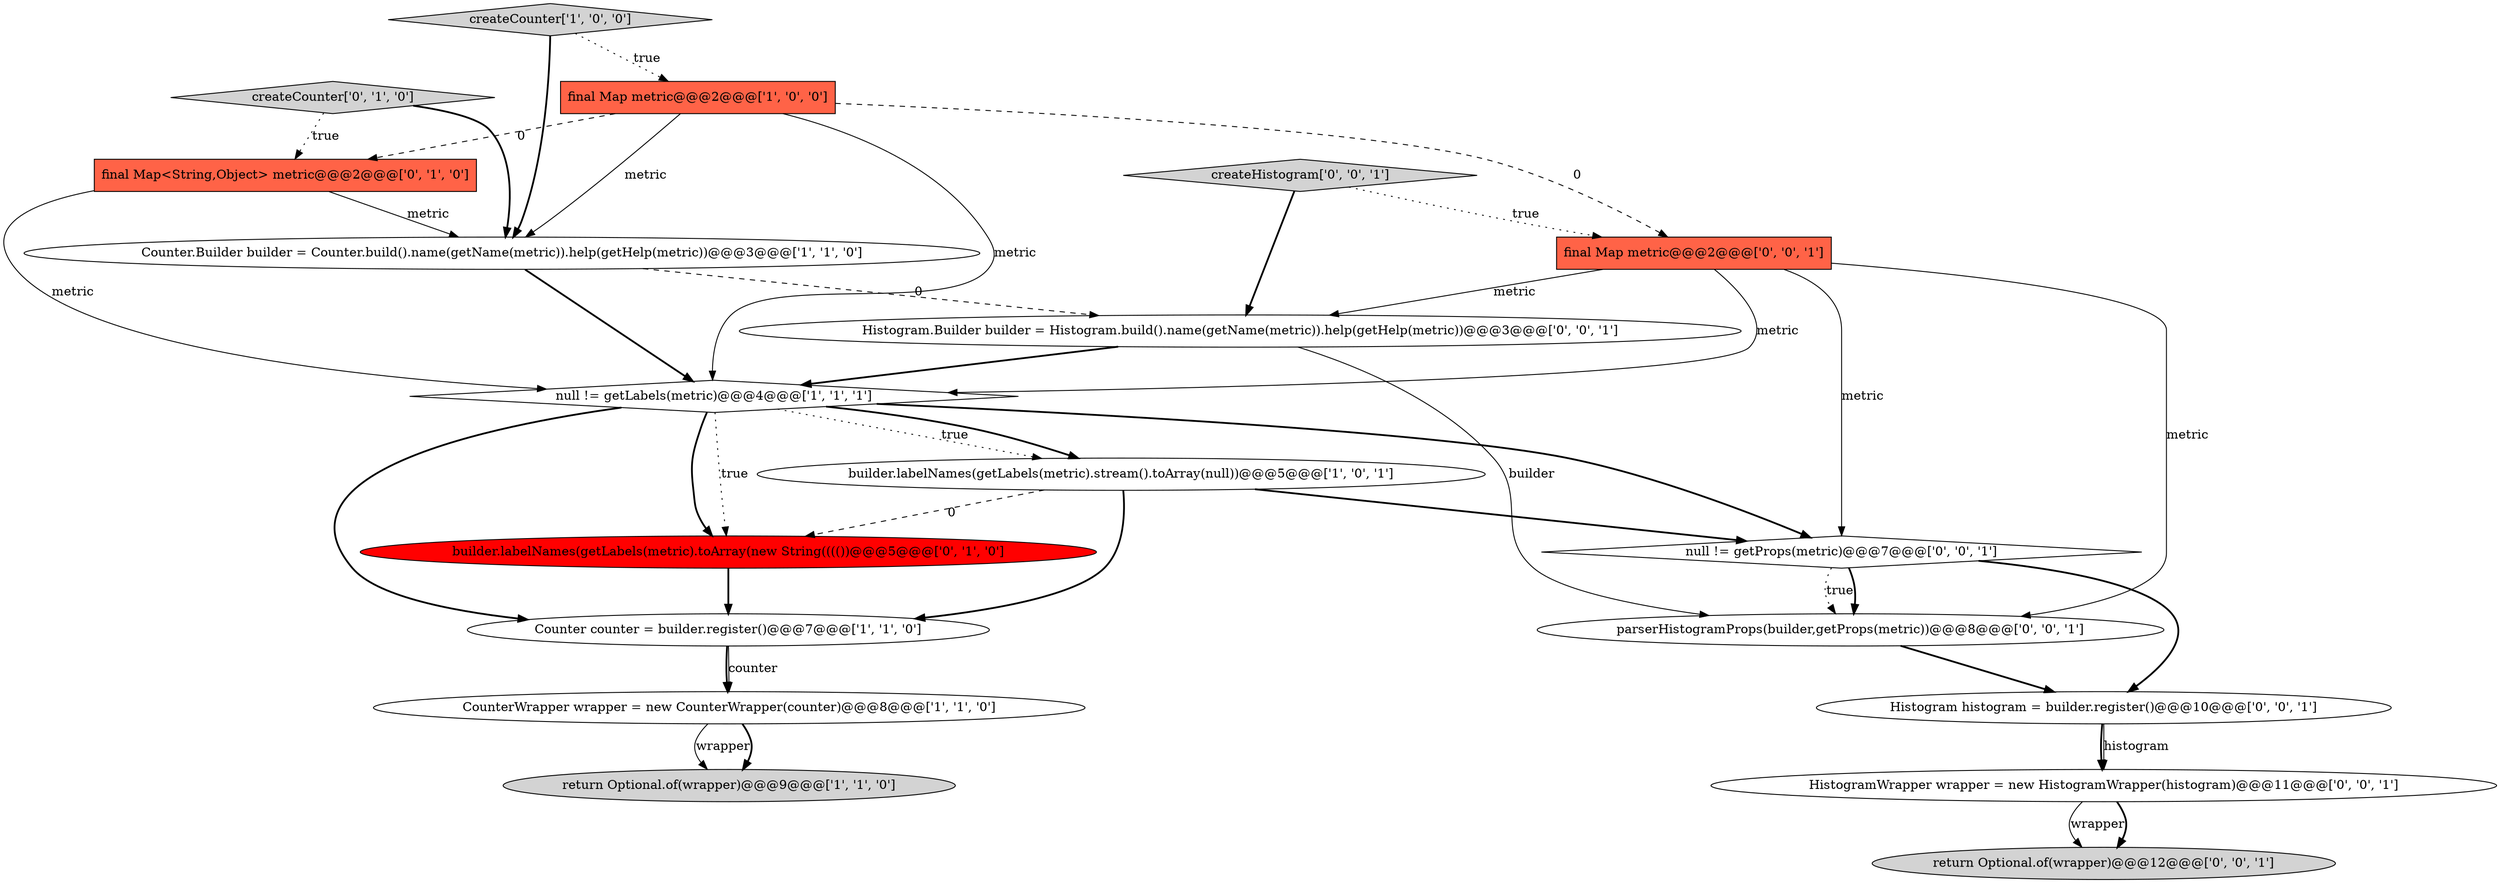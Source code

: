 digraph {
10 [style = filled, label = "final Map<String,Object> metric@@@2@@@['0', '1', '0']", fillcolor = tomato, shape = box image = "AAA1AAABBB2BBB"];
7 [style = filled, label = "null != getLabels(metric)@@@4@@@['1', '1', '1']", fillcolor = white, shape = diamond image = "AAA0AAABBB1BBB"];
8 [style = filled, label = "builder.labelNames(getLabels(metric).toArray(new String(((())@@@5@@@['0', '1', '0']", fillcolor = red, shape = ellipse image = "AAA1AAABBB2BBB"];
12 [style = filled, label = "parserHistogramProps(builder,getProps(metric))@@@8@@@['0', '0', '1']", fillcolor = white, shape = ellipse image = "AAA0AAABBB3BBB"];
1 [style = filled, label = "Counter.Builder builder = Counter.build().name(getName(metric)).help(getHelp(metric))@@@3@@@['1', '1', '0']", fillcolor = white, shape = ellipse image = "AAA0AAABBB1BBB"];
9 [style = filled, label = "createCounter['0', '1', '0']", fillcolor = lightgray, shape = diamond image = "AAA0AAABBB2BBB"];
13 [style = filled, label = "createHistogram['0', '0', '1']", fillcolor = lightgray, shape = diamond image = "AAA0AAABBB3BBB"];
2 [style = filled, label = "builder.labelNames(getLabels(metric).stream().toArray(null))@@@5@@@['1', '0', '1']", fillcolor = white, shape = ellipse image = "AAA0AAABBB1BBB"];
17 [style = filled, label = "HistogramWrapper wrapper = new HistogramWrapper(histogram)@@@11@@@['0', '0', '1']", fillcolor = white, shape = ellipse image = "AAA0AAABBB3BBB"];
0 [style = filled, label = "createCounter['1', '0', '0']", fillcolor = lightgray, shape = diamond image = "AAA0AAABBB1BBB"];
18 [style = filled, label = "return Optional.of(wrapper)@@@12@@@['0', '0', '1']", fillcolor = lightgray, shape = ellipse image = "AAA0AAABBB3BBB"];
3 [style = filled, label = "CounterWrapper wrapper = new CounterWrapper(counter)@@@8@@@['1', '1', '0']", fillcolor = white, shape = ellipse image = "AAA0AAABBB1BBB"];
6 [style = filled, label = "final Map metric@@@2@@@['1', '0', '0']", fillcolor = tomato, shape = box image = "AAA1AAABBB1BBB"];
4 [style = filled, label = "Counter counter = builder.register()@@@7@@@['1', '1', '0']", fillcolor = white, shape = ellipse image = "AAA0AAABBB1BBB"];
5 [style = filled, label = "return Optional.of(wrapper)@@@9@@@['1', '1', '0']", fillcolor = lightgray, shape = ellipse image = "AAA0AAABBB1BBB"];
11 [style = filled, label = "Histogram.Builder builder = Histogram.build().name(getName(metric)).help(getHelp(metric))@@@3@@@['0', '0', '1']", fillcolor = white, shape = ellipse image = "AAA0AAABBB3BBB"];
15 [style = filled, label = "null != getProps(metric)@@@7@@@['0', '0', '1']", fillcolor = white, shape = diamond image = "AAA0AAABBB3BBB"];
14 [style = filled, label = "final Map metric@@@2@@@['0', '0', '1']", fillcolor = tomato, shape = box image = "AAA0AAABBB3BBB"];
16 [style = filled, label = "Histogram histogram = builder.register()@@@10@@@['0', '0', '1']", fillcolor = white, shape = ellipse image = "AAA0AAABBB3BBB"];
7->2 [style = dotted, label="true"];
4->3 [style = bold, label=""];
4->3 [style = solid, label="counter"];
14->12 [style = solid, label="metric"];
3->5 [style = solid, label="wrapper"];
12->16 [style = bold, label=""];
7->4 [style = bold, label=""];
16->17 [style = bold, label=""];
6->14 [style = dashed, label="0"];
14->7 [style = solid, label="metric"];
6->1 [style = solid, label="metric"];
7->8 [style = bold, label=""];
15->16 [style = bold, label=""];
2->4 [style = bold, label=""];
1->7 [style = bold, label=""];
13->11 [style = bold, label=""];
0->6 [style = dotted, label="true"];
2->8 [style = dashed, label="0"];
14->11 [style = solid, label="metric"];
6->10 [style = dashed, label="0"];
6->7 [style = solid, label="metric"];
17->18 [style = solid, label="wrapper"];
10->7 [style = solid, label="metric"];
3->5 [style = bold, label=""];
14->15 [style = solid, label="metric"];
7->2 [style = bold, label=""];
0->1 [style = bold, label=""];
10->1 [style = solid, label="metric"];
1->11 [style = dashed, label="0"];
16->17 [style = solid, label="histogram"];
17->18 [style = bold, label=""];
2->15 [style = bold, label=""];
15->12 [style = dotted, label="true"];
7->15 [style = bold, label=""];
15->12 [style = bold, label=""];
8->4 [style = bold, label=""];
11->12 [style = solid, label="builder"];
9->1 [style = bold, label=""];
7->8 [style = dotted, label="true"];
9->10 [style = dotted, label="true"];
13->14 [style = dotted, label="true"];
11->7 [style = bold, label=""];
}
